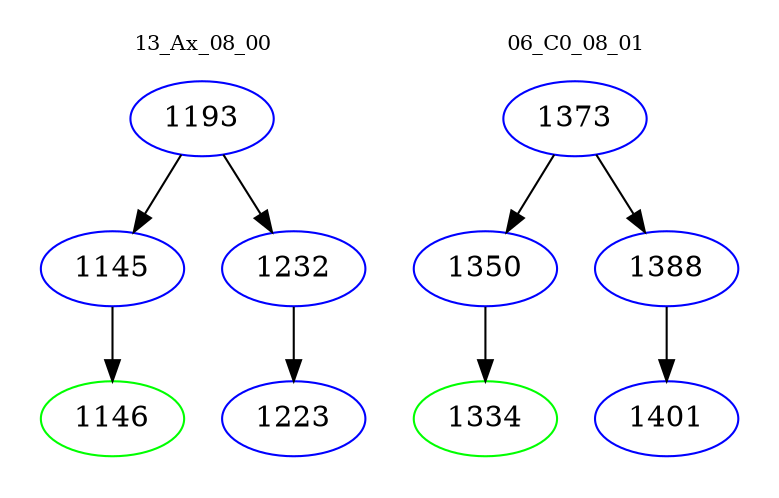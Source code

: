 digraph{
subgraph cluster_0 {
color = white
label = "13_Ax_08_00";
fontsize=10;
T0_1193 [label="1193", color="blue"]
T0_1193 -> T0_1145 [color="black"]
T0_1145 [label="1145", color="blue"]
T0_1145 -> T0_1146 [color="black"]
T0_1146 [label="1146", color="green"]
T0_1193 -> T0_1232 [color="black"]
T0_1232 [label="1232", color="blue"]
T0_1232 -> T0_1223 [color="black"]
T0_1223 [label="1223", color="blue"]
}
subgraph cluster_1 {
color = white
label = "06_C0_08_01";
fontsize=10;
T1_1373 [label="1373", color="blue"]
T1_1373 -> T1_1350 [color="black"]
T1_1350 [label="1350", color="blue"]
T1_1350 -> T1_1334 [color="black"]
T1_1334 [label="1334", color="green"]
T1_1373 -> T1_1388 [color="black"]
T1_1388 [label="1388", color="blue"]
T1_1388 -> T1_1401 [color="black"]
T1_1401 [label="1401", color="blue"]
}
}
